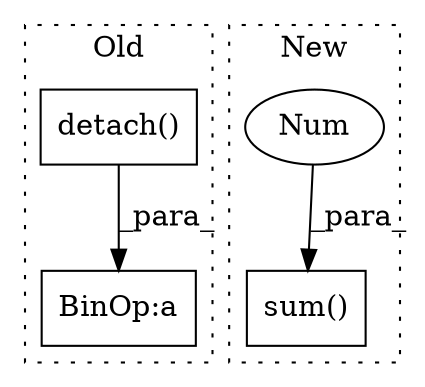 digraph G {
subgraph cluster0 {
1 [label="detach()" a="75" s="2985" l="10" shape="box"];
4 [label="BinOp:a" a="82" s="2964" l="3" shape="box"];
label = "Old";
style="dotted";
}
subgraph cluster1 {
2 [label="sum()" a="75" s="4102,4160" l="56,1" shape="box"];
3 [label="Num" a="76" s="4158" l="2" shape="ellipse"];
label = "New";
style="dotted";
}
1 -> 4 [label="_para_"];
3 -> 2 [label="_para_"];
}